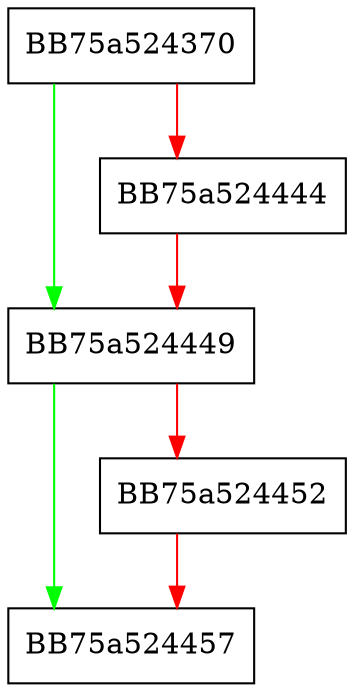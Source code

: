 digraph FileHeader {
  node [shape="box"];
  graph [splines=ortho];
  BB75a524370 -> BB75a524449 [color="green"];
  BB75a524370 -> BB75a524444 [color="red"];
  BB75a524444 -> BB75a524449 [color="red"];
  BB75a524449 -> BB75a524457 [color="green"];
  BB75a524449 -> BB75a524452 [color="red"];
  BB75a524452 -> BB75a524457 [color="red"];
}